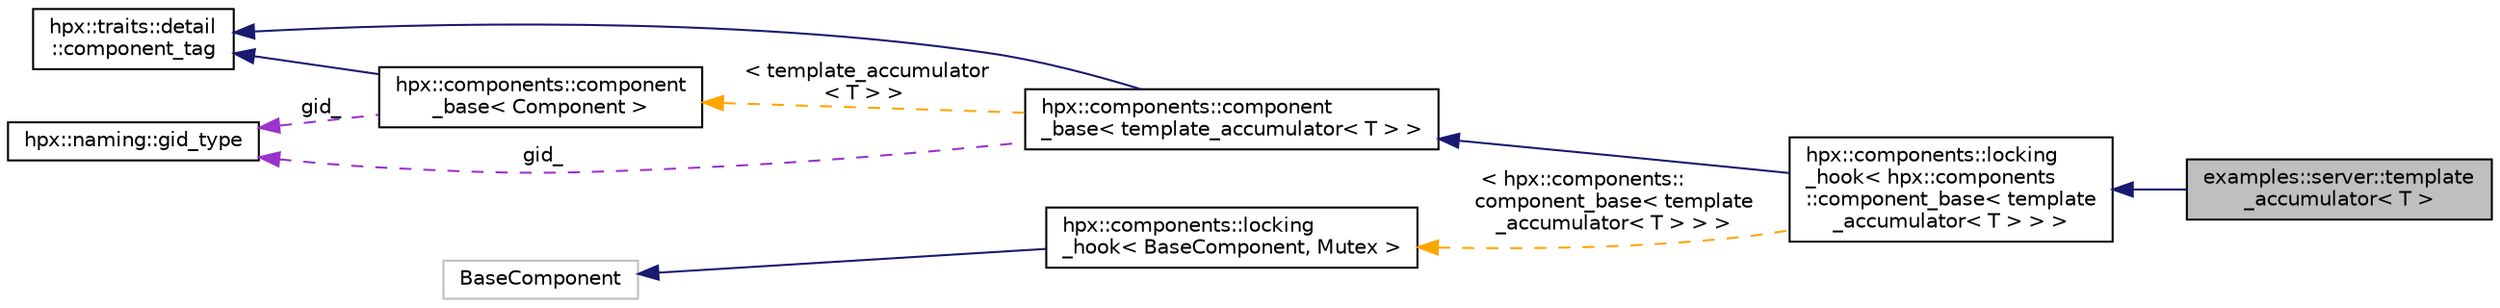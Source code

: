 digraph "examples::server::template_accumulator&lt; T &gt;"
{
  edge [fontname="Helvetica",fontsize="10",labelfontname="Helvetica",labelfontsize="10"];
  node [fontname="Helvetica",fontsize="10",shape=record];
  rankdir="LR";
  Node7 [label="examples::server::template\l_accumulator\< T \>",height=0.2,width=0.4,color="black", fillcolor="grey75", style="filled", fontcolor="black"];
  Node8 -> Node7 [dir="back",color="midnightblue",fontsize="10",style="solid",fontname="Helvetica"];
  Node8 [label="hpx::components::locking\l_hook\< hpx::components\l::component_base\< template\l_accumulator\< T \> \> \>",height=0.2,width=0.4,color="black", fillcolor="white", style="filled",URL="$d7/de1/structhpx_1_1components_1_1locking__hook.html"];
  Node9 -> Node8 [dir="back",color="midnightblue",fontsize="10",style="solid",fontname="Helvetica"];
  Node9 [label="hpx::components::component\l_base\< template_accumulator\< T \> \>",height=0.2,width=0.4,color="black", fillcolor="white", style="filled",URL="$d2/de6/classhpx_1_1components_1_1component__base.html"];
  Node10 -> Node9 [dir="back",color="midnightblue",fontsize="10",style="solid",fontname="Helvetica"];
  Node10 [label="hpx::traits::detail\l::component_tag",height=0.2,width=0.4,color="black", fillcolor="white", style="filled",URL="$d8/d79/structhpx_1_1traits_1_1detail_1_1component__tag.html"];
  Node11 -> Node9 [dir="back",color="darkorchid3",fontsize="10",style="dashed",label=" gid_" ,fontname="Helvetica"];
  Node11 [label="hpx::naming::gid_type",height=0.2,width=0.4,color="black", fillcolor="white", style="filled",URL="$d3/d67/structhpx_1_1naming_1_1gid__type.html",tooltip="Global identifier for components across the HPX system. "];
  Node12 -> Node9 [dir="back",color="orange",fontsize="10",style="dashed",label=" \< template_accumulator\l\< T \> \>" ,fontname="Helvetica"];
  Node12 [label="hpx::components::component\l_base\< Component \>",height=0.2,width=0.4,color="black", fillcolor="white", style="filled",URL="$d2/de6/classhpx_1_1components_1_1component__base.html"];
  Node10 -> Node12 [dir="back",color="midnightblue",fontsize="10",style="solid",fontname="Helvetica"];
  Node11 -> Node12 [dir="back",color="darkorchid3",fontsize="10",style="dashed",label=" gid_" ,fontname="Helvetica"];
  Node13 -> Node8 [dir="back",color="orange",fontsize="10",style="dashed",label=" \< hpx::components::\lcomponent_base\< template\l_accumulator\< T \> \> \>" ,fontname="Helvetica"];
  Node13 [label="hpx::components::locking\l_hook\< BaseComponent, Mutex \>",height=0.2,width=0.4,color="black", fillcolor="white", style="filled",URL="$d7/de1/structhpx_1_1components_1_1locking__hook.html"];
  Node14 -> Node13 [dir="back",color="midnightblue",fontsize="10",style="solid",fontname="Helvetica"];
  Node14 [label="BaseComponent",height=0.2,width=0.4,color="grey75", fillcolor="white", style="filled"];
}
